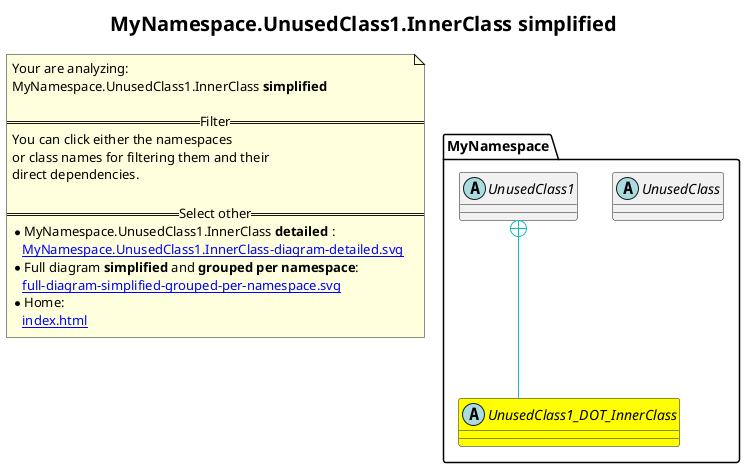 @startuml
skinparam linetype ortho
title <size:20>MyNamespace.UnusedClass1.InnerClass **simplified** </size>
note "Your are analyzing:\nMyNamespace.UnusedClass1.InnerClass **simplified** \n\n==Filter==\nYou can click either the namespaces \nor class names for filtering them and their\ndirect dependencies.\n\n==Select other==\n* MyNamespace.UnusedClass1.InnerClass **detailed** :\n   [[MyNamespace.UnusedClass1.InnerClass-diagram-detailed.svg]]\n* Full diagram **simplified** and **grouped per namespace**:\n   [[full-diagram-simplified-grouped-per-namespace.svg]]\n* Home:\n   [[index.html]]" as FloatingNote
abstract class MyNamespace.UnusedClass1_DOT_InnerClass [[MyNamespace.UnusedClass1.InnerClass-diagram-simplified.svg]] #yellow {
}
abstract class MyNamespace.UnusedClass [[MyNamespace.UnusedClass-diagram-simplified.svg]]  {
}
abstract class MyNamespace.UnusedClass1 [[MyNamespace.UnusedClass1-diagram-simplified.svg]]  {
}
 ' *************************************** 
 ' *************************************** 
 ' *************************************** 
' Class relations extracted from namespace:
' MyNamespace
MyNamespace.UnusedClass1.InnerClass .[#6060BB].> MyNamespace.UnusedClass  : uses 
MyNamespace.UnusedClass1 +-[#10BBBB]- MyNamespace.UnusedClass1_DOT_InnerClass 
@enduml